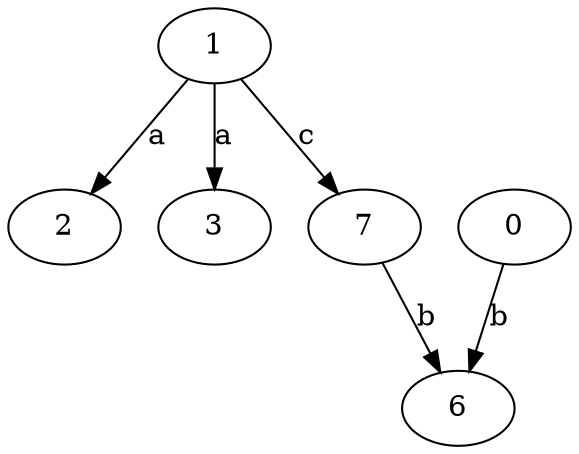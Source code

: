 strict digraph  {
2;
3;
6;
0;
1;
7;
0 -> 6  [label=b];
1 -> 2  [label=a];
1 -> 3  [label=a];
1 -> 7  [label=c];
7 -> 6  [label=b];
}
